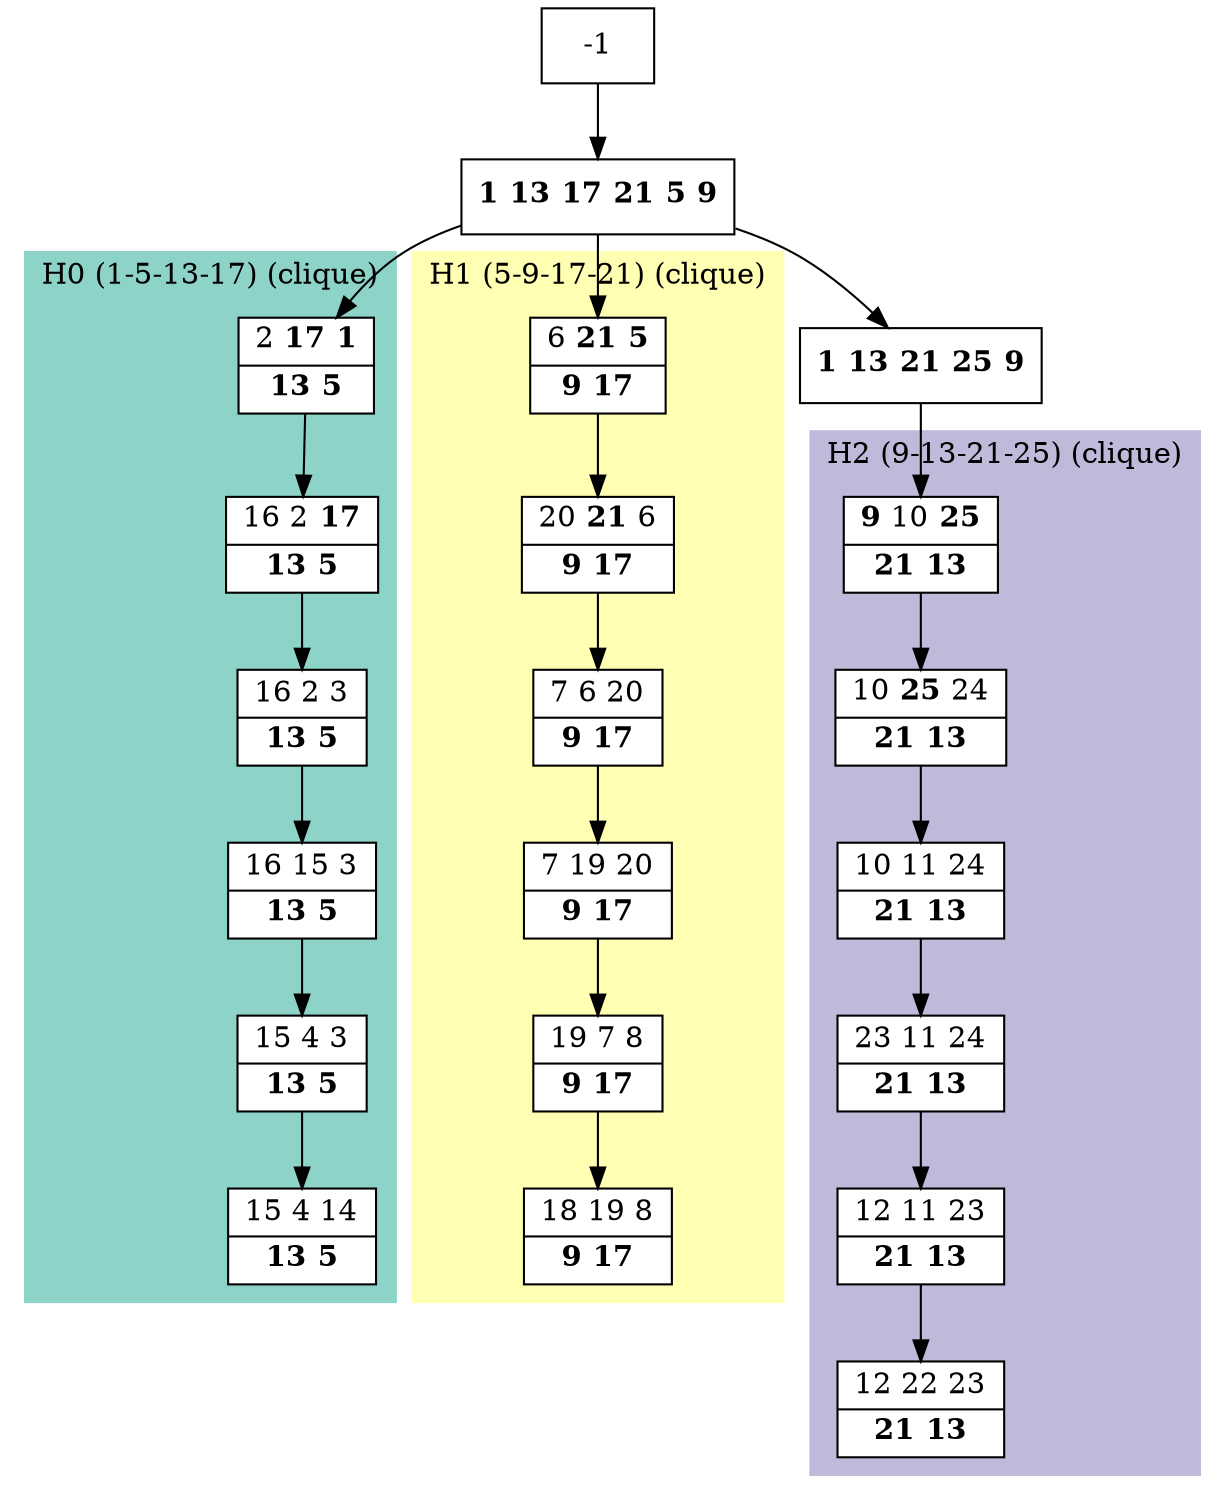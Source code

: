 digraph G {
    node [shape=box];
    subgraph cluster0 {
        node [style=filled,fillcolor=white];
        labeljust="l";
        style=filled;
        color="#8DD3C7";
        H0_0 -> H0_1 -> H0_2 -> H0_3 -> H0_4 -> H0_5;
        label="H0 (1-5-13-17) (clique)";
    }
    subgraph cluster1 {
        node [style=filled,fillcolor=white];
        labeljust="l";
        style=filled;
        color="#FFFFB3";
        H1_0 -> H1_1 -> H1_2 -> H1_3 -> H1_4 -> H1_5;
        label="H1 (5-9-17-21) (clique)";
    }
    subgraph cluster2 {
        node [style=filled,fillcolor=white];
        labeljust="l";
        style=filled;
        color="#BEBADA";
        H2_0 -> H2_1 -> H2_2 -> H2_3 -> H2_4 -> H2_5;
        label="H2 (9-13-21-25) (clique)";
    }
     1 [shape=record,label= <{ <b>1</b> <b>13</b> <b>17</b> <b>21</b> <b>5</b> <b>9</b>}> ];
     -1  ->  1;
     H0_0 [shape=record,label= <{ 2 <b>17</b> <b>1</b>|  <b>13</b> <b>5</b>}> ];
     1  ->  H0_0;
     H0_1 [shape=record,label= <{ 16 2 <b>17</b>|  <b>13</b> <b>5</b>}> ];
     H0_2 [shape=record,label= <{ 16 2 3|  <b>13</b> <b>5</b>}> ];
     H0_3 [shape=record,label= <{ 16 15 3|  <b>13</b> <b>5</b>}> ];
     H0_4 [shape=record,label= <{ 15 4 3|  <b>13</b> <b>5</b>}> ];
     H0_5 [shape=record,label= <{ 15 4 14|  <b>13</b> <b>5</b>}> ];
     14 [shape=record,label= <{ <b>1</b> <b>13</b> <b>21</b> <b>25</b> <b>9</b>}> ];
     1  ->  14;
     H2_0 [shape=record,label= <{ <b>9</b> 10 <b>25</b>|  <b>21</b> <b>13</b>}> ];
     14  ->  H2_0;
     H2_1 [shape=record,label= <{ 10 <b>25</b> 24|  <b>21</b> <b>13</b>}> ];
     H2_2 [shape=record,label= <{ 10 11 24|  <b>21</b> <b>13</b>}> ];
     H2_3 [shape=record,label= <{ 23 11 24|  <b>21</b> <b>13</b>}> ];
     H2_4 [shape=record,label= <{ 12 11 23|  <b>21</b> <b>13</b>}> ];
     H2_5 [shape=record,label= <{ 12 22 23|  <b>21</b> <b>13</b>}> ];
     H1_0 [shape=record,label= <{ 6 <b>21</b> <b>5</b>|  <b>9</b> <b>17</b>}> ];
     1  ->  H1_0;
     H1_1 [shape=record,label= <{ 20 <b>21</b> 6|  <b>9</b> <b>17</b>}> ];
     H1_2 [shape=record,label= <{ 7 6 20|  <b>9</b> <b>17</b>}> ];
     H1_3 [shape=record,label= <{ 7 19 20|  <b>9</b> <b>17</b>}> ];
     H1_4 [shape=record,label= <{ 19 7 8|  <b>9</b> <b>17</b>}> ];
     H1_5 [shape=record,label= <{ 18 19 8|  <b>9</b> <b>17</b>}> ];
}
